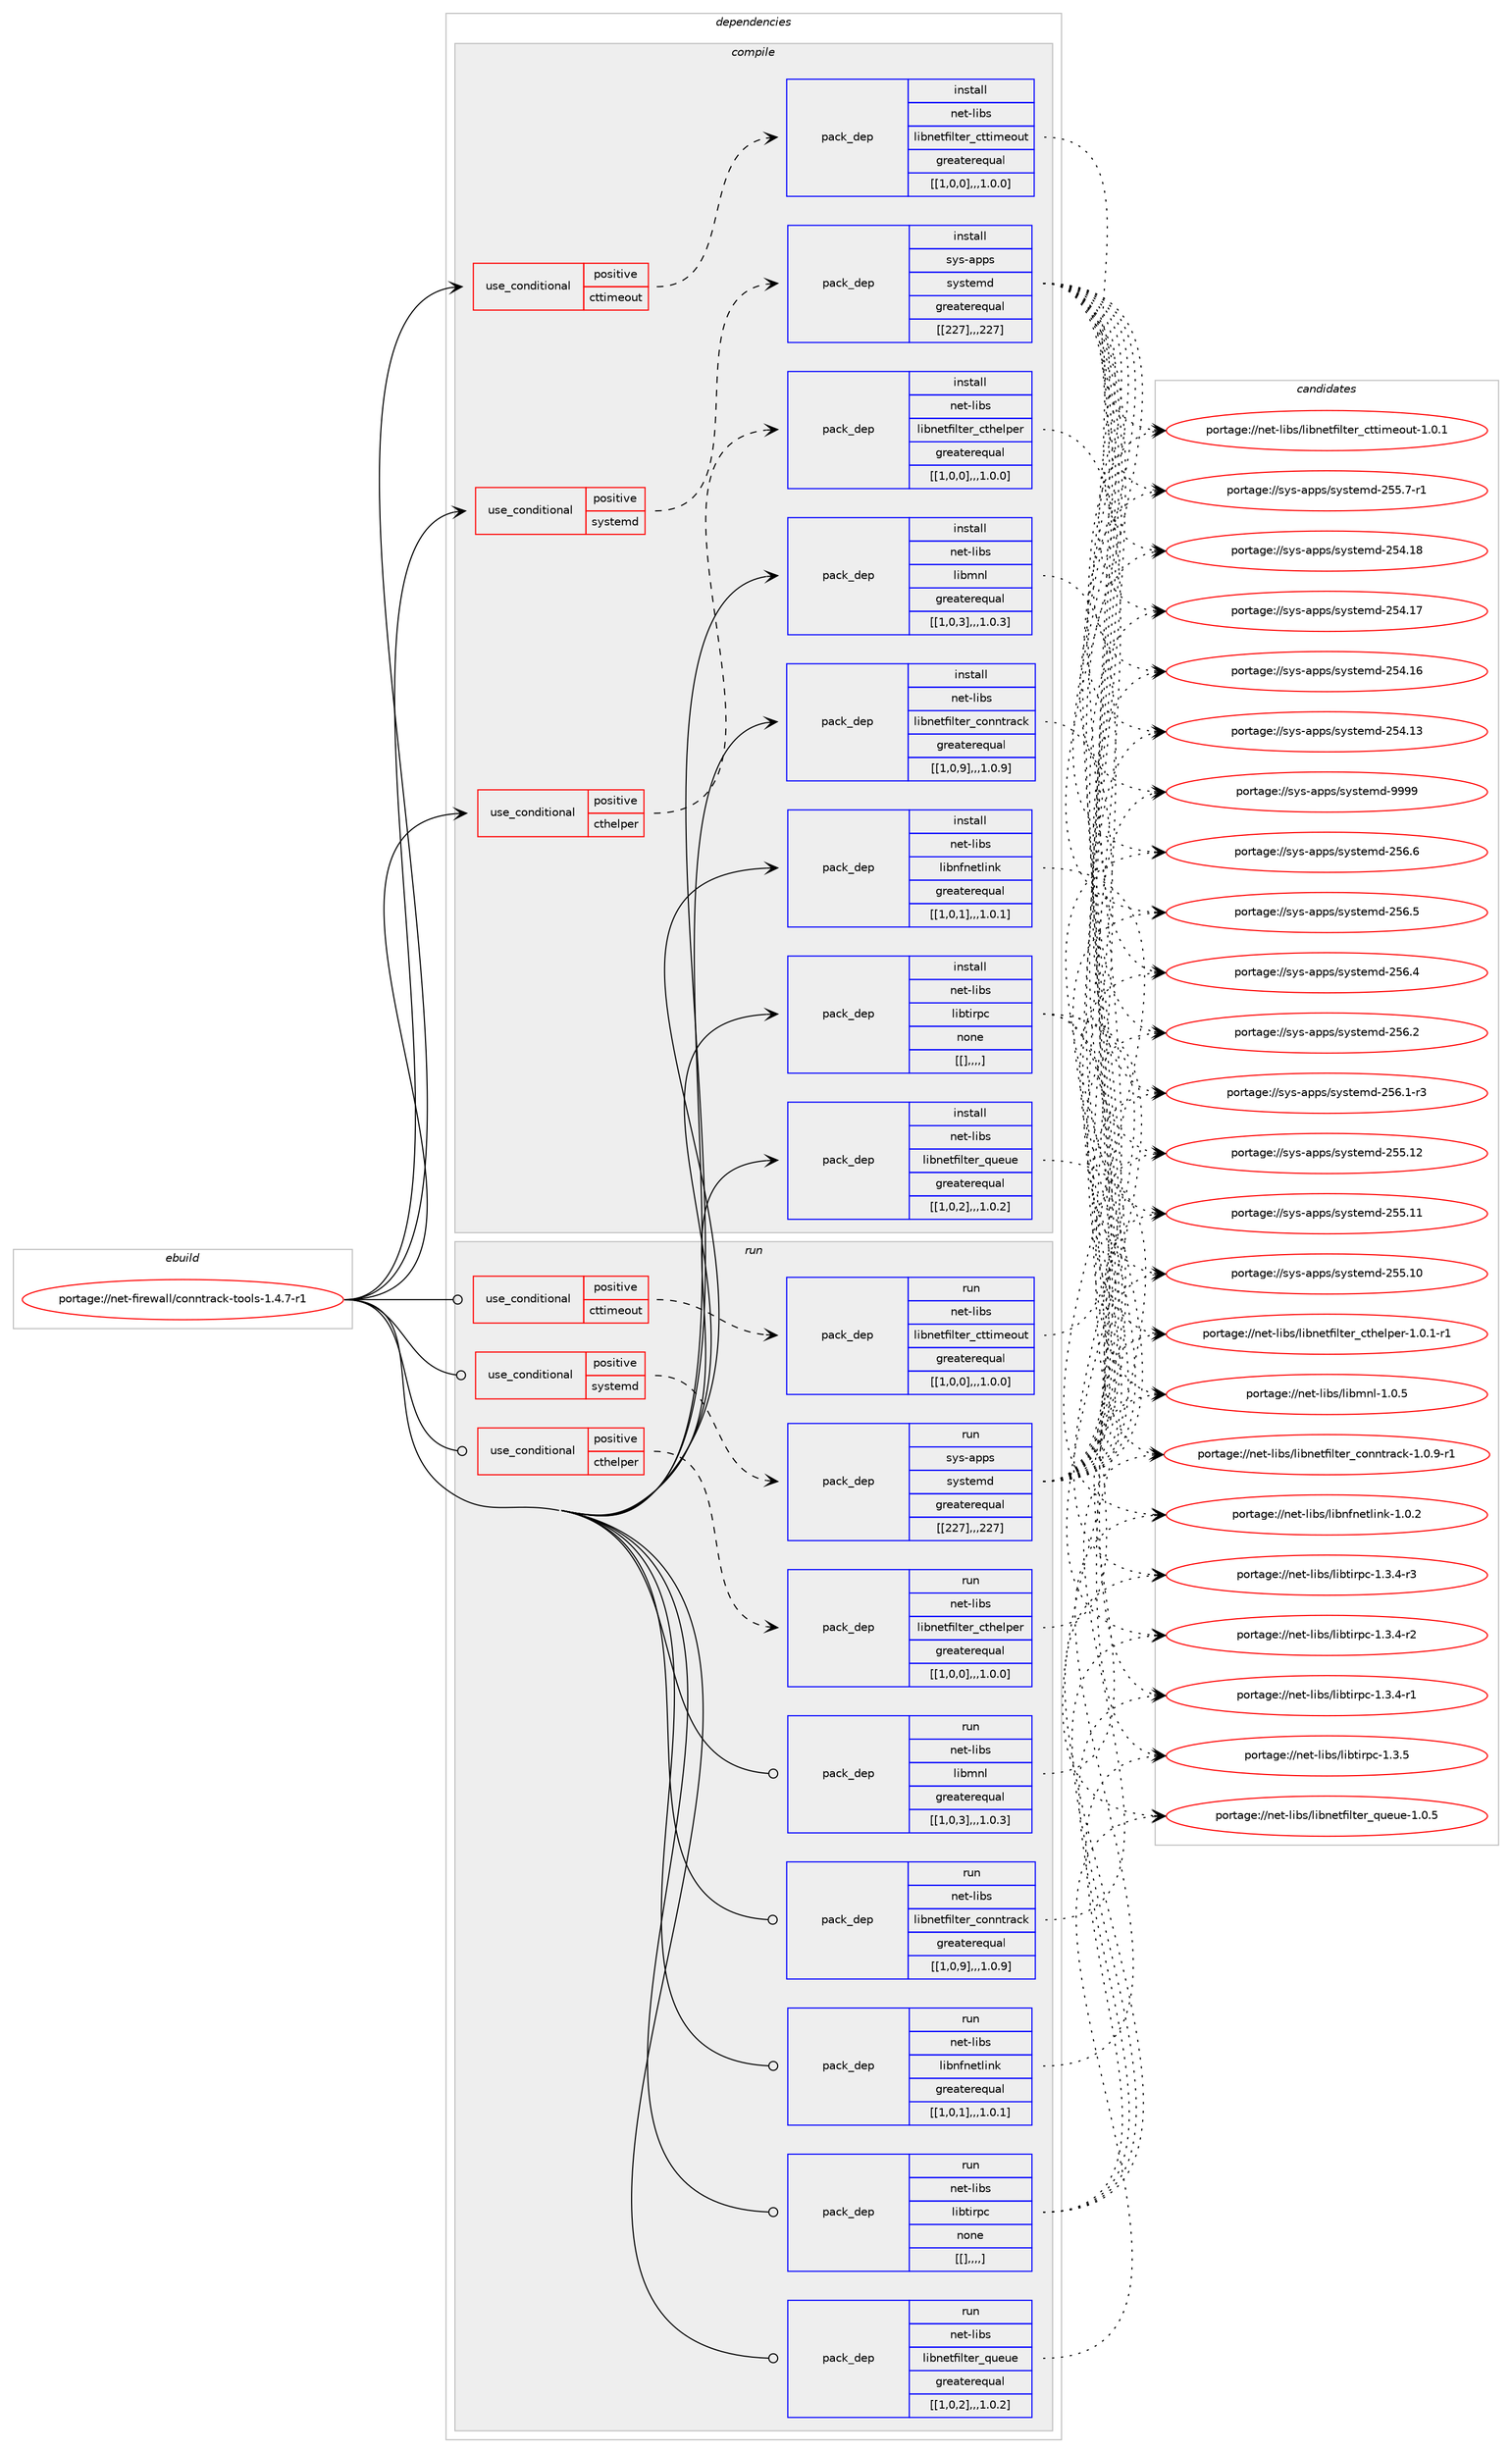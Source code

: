 digraph prolog {

# *************
# Graph options
# *************

newrank=true;
concentrate=true;
compound=true;
graph [rankdir=LR,fontname=Helvetica,fontsize=10,ranksep=1.5];#, ranksep=2.5, nodesep=0.2];
edge  [arrowhead=vee];
node  [fontname=Helvetica,fontsize=10];

# **********
# The ebuild
# **********

subgraph cluster_leftcol {
color=gray;
label=<<i>ebuild</i>>;
id [label="portage://net-firewall/conntrack-tools-1.4.7-r1", color=red, width=4, href="../net-firewall/conntrack-tools-1.4.7-r1.svg"];
}

# ****************
# The dependencies
# ****************

subgraph cluster_midcol {
color=gray;
label=<<i>dependencies</i>>;
subgraph cluster_compile {
fillcolor="#eeeeee";
style=filled;
label=<<i>compile</i>>;
subgraph cond94193 {
dependency358269 [label=<<TABLE BORDER="0" CELLBORDER="1" CELLSPACING="0" CELLPADDING="4"><TR><TD ROWSPAN="3" CELLPADDING="10">use_conditional</TD></TR><TR><TD>positive</TD></TR><TR><TD>cthelper</TD></TR></TABLE>>, shape=none, color=red];
subgraph pack261446 {
dependency358270 [label=<<TABLE BORDER="0" CELLBORDER="1" CELLSPACING="0" CELLPADDING="4" WIDTH="220"><TR><TD ROWSPAN="6" CELLPADDING="30">pack_dep</TD></TR><TR><TD WIDTH="110">install</TD></TR><TR><TD>net-libs</TD></TR><TR><TD>libnetfilter_cthelper</TD></TR><TR><TD>greaterequal</TD></TR><TR><TD>[[1,0,0],,,1.0.0]</TD></TR></TABLE>>, shape=none, color=blue];
}
dependency358269:e -> dependency358270:w [weight=20,style="dashed",arrowhead="vee"];
}
id:e -> dependency358269:w [weight=20,style="solid",arrowhead="vee"];
subgraph cond94194 {
dependency358271 [label=<<TABLE BORDER="0" CELLBORDER="1" CELLSPACING="0" CELLPADDING="4"><TR><TD ROWSPAN="3" CELLPADDING="10">use_conditional</TD></TR><TR><TD>positive</TD></TR><TR><TD>cttimeout</TD></TR></TABLE>>, shape=none, color=red];
subgraph pack261447 {
dependency358272 [label=<<TABLE BORDER="0" CELLBORDER="1" CELLSPACING="0" CELLPADDING="4" WIDTH="220"><TR><TD ROWSPAN="6" CELLPADDING="30">pack_dep</TD></TR><TR><TD WIDTH="110">install</TD></TR><TR><TD>net-libs</TD></TR><TR><TD>libnetfilter_cttimeout</TD></TR><TR><TD>greaterequal</TD></TR><TR><TD>[[1,0,0],,,1.0.0]</TD></TR></TABLE>>, shape=none, color=blue];
}
dependency358271:e -> dependency358272:w [weight=20,style="dashed",arrowhead="vee"];
}
id:e -> dependency358271:w [weight=20,style="solid",arrowhead="vee"];
subgraph cond94195 {
dependency358273 [label=<<TABLE BORDER="0" CELLBORDER="1" CELLSPACING="0" CELLPADDING="4"><TR><TD ROWSPAN="3" CELLPADDING="10">use_conditional</TD></TR><TR><TD>positive</TD></TR><TR><TD>systemd</TD></TR></TABLE>>, shape=none, color=red];
subgraph pack261448 {
dependency358274 [label=<<TABLE BORDER="0" CELLBORDER="1" CELLSPACING="0" CELLPADDING="4" WIDTH="220"><TR><TD ROWSPAN="6" CELLPADDING="30">pack_dep</TD></TR><TR><TD WIDTH="110">install</TD></TR><TR><TD>sys-apps</TD></TR><TR><TD>systemd</TD></TR><TR><TD>greaterequal</TD></TR><TR><TD>[[227],,,227]</TD></TR></TABLE>>, shape=none, color=blue];
}
dependency358273:e -> dependency358274:w [weight=20,style="dashed",arrowhead="vee"];
}
id:e -> dependency358273:w [weight=20,style="solid",arrowhead="vee"];
subgraph pack261449 {
dependency358275 [label=<<TABLE BORDER="0" CELLBORDER="1" CELLSPACING="0" CELLPADDING="4" WIDTH="220"><TR><TD ROWSPAN="6" CELLPADDING="30">pack_dep</TD></TR><TR><TD WIDTH="110">install</TD></TR><TR><TD>net-libs</TD></TR><TR><TD>libmnl</TD></TR><TR><TD>greaterequal</TD></TR><TR><TD>[[1,0,3],,,1.0.3]</TD></TR></TABLE>>, shape=none, color=blue];
}
id:e -> dependency358275:w [weight=20,style="solid",arrowhead="vee"];
subgraph pack261450 {
dependency358276 [label=<<TABLE BORDER="0" CELLBORDER="1" CELLSPACING="0" CELLPADDING="4" WIDTH="220"><TR><TD ROWSPAN="6" CELLPADDING="30">pack_dep</TD></TR><TR><TD WIDTH="110">install</TD></TR><TR><TD>net-libs</TD></TR><TR><TD>libnetfilter_conntrack</TD></TR><TR><TD>greaterequal</TD></TR><TR><TD>[[1,0,9],,,1.0.9]</TD></TR></TABLE>>, shape=none, color=blue];
}
id:e -> dependency358276:w [weight=20,style="solid",arrowhead="vee"];
subgraph pack261451 {
dependency358277 [label=<<TABLE BORDER="0" CELLBORDER="1" CELLSPACING="0" CELLPADDING="4" WIDTH="220"><TR><TD ROWSPAN="6" CELLPADDING="30">pack_dep</TD></TR><TR><TD WIDTH="110">install</TD></TR><TR><TD>net-libs</TD></TR><TR><TD>libnetfilter_queue</TD></TR><TR><TD>greaterequal</TD></TR><TR><TD>[[1,0,2],,,1.0.2]</TD></TR></TABLE>>, shape=none, color=blue];
}
id:e -> dependency358277:w [weight=20,style="solid",arrowhead="vee"];
subgraph pack261452 {
dependency358278 [label=<<TABLE BORDER="0" CELLBORDER="1" CELLSPACING="0" CELLPADDING="4" WIDTH="220"><TR><TD ROWSPAN="6" CELLPADDING="30">pack_dep</TD></TR><TR><TD WIDTH="110">install</TD></TR><TR><TD>net-libs</TD></TR><TR><TD>libnfnetlink</TD></TR><TR><TD>greaterequal</TD></TR><TR><TD>[[1,0,1],,,1.0.1]</TD></TR></TABLE>>, shape=none, color=blue];
}
id:e -> dependency358278:w [weight=20,style="solid",arrowhead="vee"];
subgraph pack261453 {
dependency358279 [label=<<TABLE BORDER="0" CELLBORDER="1" CELLSPACING="0" CELLPADDING="4" WIDTH="220"><TR><TD ROWSPAN="6" CELLPADDING="30">pack_dep</TD></TR><TR><TD WIDTH="110">install</TD></TR><TR><TD>net-libs</TD></TR><TR><TD>libtirpc</TD></TR><TR><TD>none</TD></TR><TR><TD>[[],,,,]</TD></TR></TABLE>>, shape=none, color=blue];
}
id:e -> dependency358279:w [weight=20,style="solid",arrowhead="vee"];
}
subgraph cluster_compileandrun {
fillcolor="#eeeeee";
style=filled;
label=<<i>compile and run</i>>;
}
subgraph cluster_run {
fillcolor="#eeeeee";
style=filled;
label=<<i>run</i>>;
subgraph cond94196 {
dependency358280 [label=<<TABLE BORDER="0" CELLBORDER="1" CELLSPACING="0" CELLPADDING="4"><TR><TD ROWSPAN="3" CELLPADDING="10">use_conditional</TD></TR><TR><TD>positive</TD></TR><TR><TD>cthelper</TD></TR></TABLE>>, shape=none, color=red];
subgraph pack261454 {
dependency358281 [label=<<TABLE BORDER="0" CELLBORDER="1" CELLSPACING="0" CELLPADDING="4" WIDTH="220"><TR><TD ROWSPAN="6" CELLPADDING="30">pack_dep</TD></TR><TR><TD WIDTH="110">run</TD></TR><TR><TD>net-libs</TD></TR><TR><TD>libnetfilter_cthelper</TD></TR><TR><TD>greaterequal</TD></TR><TR><TD>[[1,0,0],,,1.0.0]</TD></TR></TABLE>>, shape=none, color=blue];
}
dependency358280:e -> dependency358281:w [weight=20,style="dashed",arrowhead="vee"];
}
id:e -> dependency358280:w [weight=20,style="solid",arrowhead="odot"];
subgraph cond94197 {
dependency358282 [label=<<TABLE BORDER="0" CELLBORDER="1" CELLSPACING="0" CELLPADDING="4"><TR><TD ROWSPAN="3" CELLPADDING="10">use_conditional</TD></TR><TR><TD>positive</TD></TR><TR><TD>cttimeout</TD></TR></TABLE>>, shape=none, color=red];
subgraph pack261455 {
dependency358283 [label=<<TABLE BORDER="0" CELLBORDER="1" CELLSPACING="0" CELLPADDING="4" WIDTH="220"><TR><TD ROWSPAN="6" CELLPADDING="30">pack_dep</TD></TR><TR><TD WIDTH="110">run</TD></TR><TR><TD>net-libs</TD></TR><TR><TD>libnetfilter_cttimeout</TD></TR><TR><TD>greaterequal</TD></TR><TR><TD>[[1,0,0],,,1.0.0]</TD></TR></TABLE>>, shape=none, color=blue];
}
dependency358282:e -> dependency358283:w [weight=20,style="dashed",arrowhead="vee"];
}
id:e -> dependency358282:w [weight=20,style="solid",arrowhead="odot"];
subgraph cond94198 {
dependency358284 [label=<<TABLE BORDER="0" CELLBORDER="1" CELLSPACING="0" CELLPADDING="4"><TR><TD ROWSPAN="3" CELLPADDING="10">use_conditional</TD></TR><TR><TD>positive</TD></TR><TR><TD>systemd</TD></TR></TABLE>>, shape=none, color=red];
subgraph pack261456 {
dependency358285 [label=<<TABLE BORDER="0" CELLBORDER="1" CELLSPACING="0" CELLPADDING="4" WIDTH="220"><TR><TD ROWSPAN="6" CELLPADDING="30">pack_dep</TD></TR><TR><TD WIDTH="110">run</TD></TR><TR><TD>sys-apps</TD></TR><TR><TD>systemd</TD></TR><TR><TD>greaterequal</TD></TR><TR><TD>[[227],,,227]</TD></TR></TABLE>>, shape=none, color=blue];
}
dependency358284:e -> dependency358285:w [weight=20,style="dashed",arrowhead="vee"];
}
id:e -> dependency358284:w [weight=20,style="solid",arrowhead="odot"];
subgraph pack261457 {
dependency358286 [label=<<TABLE BORDER="0" CELLBORDER="1" CELLSPACING="0" CELLPADDING="4" WIDTH="220"><TR><TD ROWSPAN="6" CELLPADDING="30">pack_dep</TD></TR><TR><TD WIDTH="110">run</TD></TR><TR><TD>net-libs</TD></TR><TR><TD>libmnl</TD></TR><TR><TD>greaterequal</TD></TR><TR><TD>[[1,0,3],,,1.0.3]</TD></TR></TABLE>>, shape=none, color=blue];
}
id:e -> dependency358286:w [weight=20,style="solid",arrowhead="odot"];
subgraph pack261458 {
dependency358287 [label=<<TABLE BORDER="0" CELLBORDER="1" CELLSPACING="0" CELLPADDING="4" WIDTH="220"><TR><TD ROWSPAN="6" CELLPADDING="30">pack_dep</TD></TR><TR><TD WIDTH="110">run</TD></TR><TR><TD>net-libs</TD></TR><TR><TD>libnetfilter_conntrack</TD></TR><TR><TD>greaterequal</TD></TR><TR><TD>[[1,0,9],,,1.0.9]</TD></TR></TABLE>>, shape=none, color=blue];
}
id:e -> dependency358287:w [weight=20,style="solid",arrowhead="odot"];
subgraph pack261459 {
dependency358288 [label=<<TABLE BORDER="0" CELLBORDER="1" CELLSPACING="0" CELLPADDING="4" WIDTH="220"><TR><TD ROWSPAN="6" CELLPADDING="30">pack_dep</TD></TR><TR><TD WIDTH="110">run</TD></TR><TR><TD>net-libs</TD></TR><TR><TD>libnetfilter_queue</TD></TR><TR><TD>greaterequal</TD></TR><TR><TD>[[1,0,2],,,1.0.2]</TD></TR></TABLE>>, shape=none, color=blue];
}
id:e -> dependency358288:w [weight=20,style="solid",arrowhead="odot"];
subgraph pack261460 {
dependency358289 [label=<<TABLE BORDER="0" CELLBORDER="1" CELLSPACING="0" CELLPADDING="4" WIDTH="220"><TR><TD ROWSPAN="6" CELLPADDING="30">pack_dep</TD></TR><TR><TD WIDTH="110">run</TD></TR><TR><TD>net-libs</TD></TR><TR><TD>libnfnetlink</TD></TR><TR><TD>greaterequal</TD></TR><TR><TD>[[1,0,1],,,1.0.1]</TD></TR></TABLE>>, shape=none, color=blue];
}
id:e -> dependency358289:w [weight=20,style="solid",arrowhead="odot"];
subgraph pack261461 {
dependency358290 [label=<<TABLE BORDER="0" CELLBORDER="1" CELLSPACING="0" CELLPADDING="4" WIDTH="220"><TR><TD ROWSPAN="6" CELLPADDING="30">pack_dep</TD></TR><TR><TD WIDTH="110">run</TD></TR><TR><TD>net-libs</TD></TR><TR><TD>libtirpc</TD></TR><TR><TD>none</TD></TR><TR><TD>[[],,,,]</TD></TR></TABLE>>, shape=none, color=blue];
}
id:e -> dependency358290:w [weight=20,style="solid",arrowhead="odot"];
}
}

# **************
# The candidates
# **************

subgraph cluster_choices {
rank=same;
color=gray;
label=<<i>candidates</i>>;

subgraph choice261446 {
color=black;
nodesep=1;
choice1101011164510810598115471081059811010111610210510811610111495991161041011081121011144549464846494511449 [label="portage://net-libs/libnetfilter_cthelper-1.0.1-r1", color=red, width=4,href="../net-libs/libnetfilter_cthelper-1.0.1-r1.svg"];
dependency358270:e -> choice1101011164510810598115471081059811010111610210510811610111495991161041011081121011144549464846494511449:w [style=dotted,weight="100"];
}
subgraph choice261447 {
color=black;
nodesep=1;
choice110101116451081059811547108105981101011161021051081161011149599116116105109101111117116454946484649 [label="portage://net-libs/libnetfilter_cttimeout-1.0.1", color=red, width=4,href="../net-libs/libnetfilter_cttimeout-1.0.1.svg"];
dependency358272:e -> choice110101116451081059811547108105981101011161021051081161011149599116116105109101111117116454946484649:w [style=dotted,weight="100"];
}
subgraph choice261448 {
color=black;
nodesep=1;
choice1151211154597112112115471151211151161011091004557575757 [label="portage://sys-apps/systemd-9999", color=red, width=4,href="../sys-apps/systemd-9999.svg"];
choice115121115459711211211547115121115116101109100455053544654 [label="portage://sys-apps/systemd-256.6", color=red, width=4,href="../sys-apps/systemd-256.6.svg"];
choice115121115459711211211547115121115116101109100455053544653 [label="portage://sys-apps/systemd-256.5", color=red, width=4,href="../sys-apps/systemd-256.5.svg"];
choice115121115459711211211547115121115116101109100455053544652 [label="portage://sys-apps/systemd-256.4", color=red, width=4,href="../sys-apps/systemd-256.4.svg"];
choice115121115459711211211547115121115116101109100455053544650 [label="portage://sys-apps/systemd-256.2", color=red, width=4,href="../sys-apps/systemd-256.2.svg"];
choice1151211154597112112115471151211151161011091004550535446494511451 [label="portage://sys-apps/systemd-256.1-r3", color=red, width=4,href="../sys-apps/systemd-256.1-r3.svg"];
choice11512111545971121121154711512111511610110910045505353464950 [label="portage://sys-apps/systemd-255.12", color=red, width=4,href="../sys-apps/systemd-255.12.svg"];
choice11512111545971121121154711512111511610110910045505353464949 [label="portage://sys-apps/systemd-255.11", color=red, width=4,href="../sys-apps/systemd-255.11.svg"];
choice11512111545971121121154711512111511610110910045505353464948 [label="portage://sys-apps/systemd-255.10", color=red, width=4,href="../sys-apps/systemd-255.10.svg"];
choice1151211154597112112115471151211151161011091004550535346554511449 [label="portage://sys-apps/systemd-255.7-r1", color=red, width=4,href="../sys-apps/systemd-255.7-r1.svg"];
choice11512111545971121121154711512111511610110910045505352464956 [label="portage://sys-apps/systemd-254.18", color=red, width=4,href="../sys-apps/systemd-254.18.svg"];
choice11512111545971121121154711512111511610110910045505352464955 [label="portage://sys-apps/systemd-254.17", color=red, width=4,href="../sys-apps/systemd-254.17.svg"];
choice11512111545971121121154711512111511610110910045505352464954 [label="portage://sys-apps/systemd-254.16", color=red, width=4,href="../sys-apps/systemd-254.16.svg"];
choice11512111545971121121154711512111511610110910045505352464951 [label="portage://sys-apps/systemd-254.13", color=red, width=4,href="../sys-apps/systemd-254.13.svg"];
dependency358274:e -> choice1151211154597112112115471151211151161011091004557575757:w [style=dotted,weight="100"];
dependency358274:e -> choice115121115459711211211547115121115116101109100455053544654:w [style=dotted,weight="100"];
dependency358274:e -> choice115121115459711211211547115121115116101109100455053544653:w [style=dotted,weight="100"];
dependency358274:e -> choice115121115459711211211547115121115116101109100455053544652:w [style=dotted,weight="100"];
dependency358274:e -> choice115121115459711211211547115121115116101109100455053544650:w [style=dotted,weight="100"];
dependency358274:e -> choice1151211154597112112115471151211151161011091004550535446494511451:w [style=dotted,weight="100"];
dependency358274:e -> choice11512111545971121121154711512111511610110910045505353464950:w [style=dotted,weight="100"];
dependency358274:e -> choice11512111545971121121154711512111511610110910045505353464949:w [style=dotted,weight="100"];
dependency358274:e -> choice11512111545971121121154711512111511610110910045505353464948:w [style=dotted,weight="100"];
dependency358274:e -> choice1151211154597112112115471151211151161011091004550535346554511449:w [style=dotted,weight="100"];
dependency358274:e -> choice11512111545971121121154711512111511610110910045505352464956:w [style=dotted,weight="100"];
dependency358274:e -> choice11512111545971121121154711512111511610110910045505352464955:w [style=dotted,weight="100"];
dependency358274:e -> choice11512111545971121121154711512111511610110910045505352464954:w [style=dotted,weight="100"];
dependency358274:e -> choice11512111545971121121154711512111511610110910045505352464951:w [style=dotted,weight="100"];
}
subgraph choice261449 {
color=black;
nodesep=1;
choice11010111645108105981154710810598109110108454946484653 [label="portage://net-libs/libmnl-1.0.5", color=red, width=4,href="../net-libs/libmnl-1.0.5.svg"];
dependency358275:e -> choice11010111645108105981154710810598109110108454946484653:w [style=dotted,weight="100"];
}
subgraph choice261450 {
color=black;
nodesep=1;
choice11010111645108105981154710810598110101116102105108116101114959911111011011611497991074549464846574511449 [label="portage://net-libs/libnetfilter_conntrack-1.0.9-r1", color=red, width=4,href="../net-libs/libnetfilter_conntrack-1.0.9-r1.svg"];
dependency358276:e -> choice11010111645108105981154710810598110101116102105108116101114959911111011011611497991074549464846574511449:w [style=dotted,weight="100"];
}
subgraph choice261451 {
color=black;
nodesep=1;
choice1101011164510810598115471081059811010111610210510811610111495113117101117101454946484653 [label="portage://net-libs/libnetfilter_queue-1.0.5", color=red, width=4,href="../net-libs/libnetfilter_queue-1.0.5.svg"];
dependency358277:e -> choice1101011164510810598115471081059811010111610210510811610111495113117101117101454946484653:w [style=dotted,weight="100"];
}
subgraph choice261452 {
color=black;
nodesep=1;
choice11010111645108105981154710810598110102110101116108105110107454946484650 [label="portage://net-libs/libnfnetlink-1.0.2", color=red, width=4,href="../net-libs/libnfnetlink-1.0.2.svg"];
dependency358278:e -> choice11010111645108105981154710810598110102110101116108105110107454946484650:w [style=dotted,weight="100"];
}
subgraph choice261453 {
color=black;
nodesep=1;
choice1101011164510810598115471081059811610511411299454946514653 [label="portage://net-libs/libtirpc-1.3.5", color=red, width=4,href="../net-libs/libtirpc-1.3.5.svg"];
choice11010111645108105981154710810598116105114112994549465146524511451 [label="portage://net-libs/libtirpc-1.3.4-r3", color=red, width=4,href="../net-libs/libtirpc-1.3.4-r3.svg"];
choice11010111645108105981154710810598116105114112994549465146524511450 [label="portage://net-libs/libtirpc-1.3.4-r2", color=red, width=4,href="../net-libs/libtirpc-1.3.4-r2.svg"];
choice11010111645108105981154710810598116105114112994549465146524511449 [label="portage://net-libs/libtirpc-1.3.4-r1", color=red, width=4,href="../net-libs/libtirpc-1.3.4-r1.svg"];
dependency358279:e -> choice1101011164510810598115471081059811610511411299454946514653:w [style=dotted,weight="100"];
dependency358279:e -> choice11010111645108105981154710810598116105114112994549465146524511451:w [style=dotted,weight="100"];
dependency358279:e -> choice11010111645108105981154710810598116105114112994549465146524511450:w [style=dotted,weight="100"];
dependency358279:e -> choice11010111645108105981154710810598116105114112994549465146524511449:w [style=dotted,weight="100"];
}
subgraph choice261454 {
color=black;
nodesep=1;
choice1101011164510810598115471081059811010111610210510811610111495991161041011081121011144549464846494511449 [label="portage://net-libs/libnetfilter_cthelper-1.0.1-r1", color=red, width=4,href="../net-libs/libnetfilter_cthelper-1.0.1-r1.svg"];
dependency358281:e -> choice1101011164510810598115471081059811010111610210510811610111495991161041011081121011144549464846494511449:w [style=dotted,weight="100"];
}
subgraph choice261455 {
color=black;
nodesep=1;
choice110101116451081059811547108105981101011161021051081161011149599116116105109101111117116454946484649 [label="portage://net-libs/libnetfilter_cttimeout-1.0.1", color=red, width=4,href="../net-libs/libnetfilter_cttimeout-1.0.1.svg"];
dependency358283:e -> choice110101116451081059811547108105981101011161021051081161011149599116116105109101111117116454946484649:w [style=dotted,weight="100"];
}
subgraph choice261456 {
color=black;
nodesep=1;
choice1151211154597112112115471151211151161011091004557575757 [label="portage://sys-apps/systemd-9999", color=red, width=4,href="../sys-apps/systemd-9999.svg"];
choice115121115459711211211547115121115116101109100455053544654 [label="portage://sys-apps/systemd-256.6", color=red, width=4,href="../sys-apps/systemd-256.6.svg"];
choice115121115459711211211547115121115116101109100455053544653 [label="portage://sys-apps/systemd-256.5", color=red, width=4,href="../sys-apps/systemd-256.5.svg"];
choice115121115459711211211547115121115116101109100455053544652 [label="portage://sys-apps/systemd-256.4", color=red, width=4,href="../sys-apps/systemd-256.4.svg"];
choice115121115459711211211547115121115116101109100455053544650 [label="portage://sys-apps/systemd-256.2", color=red, width=4,href="../sys-apps/systemd-256.2.svg"];
choice1151211154597112112115471151211151161011091004550535446494511451 [label="portage://sys-apps/systemd-256.1-r3", color=red, width=4,href="../sys-apps/systemd-256.1-r3.svg"];
choice11512111545971121121154711512111511610110910045505353464950 [label="portage://sys-apps/systemd-255.12", color=red, width=4,href="../sys-apps/systemd-255.12.svg"];
choice11512111545971121121154711512111511610110910045505353464949 [label="portage://sys-apps/systemd-255.11", color=red, width=4,href="../sys-apps/systemd-255.11.svg"];
choice11512111545971121121154711512111511610110910045505353464948 [label="portage://sys-apps/systemd-255.10", color=red, width=4,href="../sys-apps/systemd-255.10.svg"];
choice1151211154597112112115471151211151161011091004550535346554511449 [label="portage://sys-apps/systemd-255.7-r1", color=red, width=4,href="../sys-apps/systemd-255.7-r1.svg"];
choice11512111545971121121154711512111511610110910045505352464956 [label="portage://sys-apps/systemd-254.18", color=red, width=4,href="../sys-apps/systemd-254.18.svg"];
choice11512111545971121121154711512111511610110910045505352464955 [label="portage://sys-apps/systemd-254.17", color=red, width=4,href="../sys-apps/systemd-254.17.svg"];
choice11512111545971121121154711512111511610110910045505352464954 [label="portage://sys-apps/systemd-254.16", color=red, width=4,href="../sys-apps/systemd-254.16.svg"];
choice11512111545971121121154711512111511610110910045505352464951 [label="portage://sys-apps/systemd-254.13", color=red, width=4,href="../sys-apps/systemd-254.13.svg"];
dependency358285:e -> choice1151211154597112112115471151211151161011091004557575757:w [style=dotted,weight="100"];
dependency358285:e -> choice115121115459711211211547115121115116101109100455053544654:w [style=dotted,weight="100"];
dependency358285:e -> choice115121115459711211211547115121115116101109100455053544653:w [style=dotted,weight="100"];
dependency358285:e -> choice115121115459711211211547115121115116101109100455053544652:w [style=dotted,weight="100"];
dependency358285:e -> choice115121115459711211211547115121115116101109100455053544650:w [style=dotted,weight="100"];
dependency358285:e -> choice1151211154597112112115471151211151161011091004550535446494511451:w [style=dotted,weight="100"];
dependency358285:e -> choice11512111545971121121154711512111511610110910045505353464950:w [style=dotted,weight="100"];
dependency358285:e -> choice11512111545971121121154711512111511610110910045505353464949:w [style=dotted,weight="100"];
dependency358285:e -> choice11512111545971121121154711512111511610110910045505353464948:w [style=dotted,weight="100"];
dependency358285:e -> choice1151211154597112112115471151211151161011091004550535346554511449:w [style=dotted,weight="100"];
dependency358285:e -> choice11512111545971121121154711512111511610110910045505352464956:w [style=dotted,weight="100"];
dependency358285:e -> choice11512111545971121121154711512111511610110910045505352464955:w [style=dotted,weight="100"];
dependency358285:e -> choice11512111545971121121154711512111511610110910045505352464954:w [style=dotted,weight="100"];
dependency358285:e -> choice11512111545971121121154711512111511610110910045505352464951:w [style=dotted,weight="100"];
}
subgraph choice261457 {
color=black;
nodesep=1;
choice11010111645108105981154710810598109110108454946484653 [label="portage://net-libs/libmnl-1.0.5", color=red, width=4,href="../net-libs/libmnl-1.0.5.svg"];
dependency358286:e -> choice11010111645108105981154710810598109110108454946484653:w [style=dotted,weight="100"];
}
subgraph choice261458 {
color=black;
nodesep=1;
choice11010111645108105981154710810598110101116102105108116101114959911111011011611497991074549464846574511449 [label="portage://net-libs/libnetfilter_conntrack-1.0.9-r1", color=red, width=4,href="../net-libs/libnetfilter_conntrack-1.0.9-r1.svg"];
dependency358287:e -> choice11010111645108105981154710810598110101116102105108116101114959911111011011611497991074549464846574511449:w [style=dotted,weight="100"];
}
subgraph choice261459 {
color=black;
nodesep=1;
choice1101011164510810598115471081059811010111610210510811610111495113117101117101454946484653 [label="portage://net-libs/libnetfilter_queue-1.0.5", color=red, width=4,href="../net-libs/libnetfilter_queue-1.0.5.svg"];
dependency358288:e -> choice1101011164510810598115471081059811010111610210510811610111495113117101117101454946484653:w [style=dotted,weight="100"];
}
subgraph choice261460 {
color=black;
nodesep=1;
choice11010111645108105981154710810598110102110101116108105110107454946484650 [label="portage://net-libs/libnfnetlink-1.0.2", color=red, width=4,href="../net-libs/libnfnetlink-1.0.2.svg"];
dependency358289:e -> choice11010111645108105981154710810598110102110101116108105110107454946484650:w [style=dotted,weight="100"];
}
subgraph choice261461 {
color=black;
nodesep=1;
choice1101011164510810598115471081059811610511411299454946514653 [label="portage://net-libs/libtirpc-1.3.5", color=red, width=4,href="../net-libs/libtirpc-1.3.5.svg"];
choice11010111645108105981154710810598116105114112994549465146524511451 [label="portage://net-libs/libtirpc-1.3.4-r3", color=red, width=4,href="../net-libs/libtirpc-1.3.4-r3.svg"];
choice11010111645108105981154710810598116105114112994549465146524511450 [label="portage://net-libs/libtirpc-1.3.4-r2", color=red, width=4,href="../net-libs/libtirpc-1.3.4-r2.svg"];
choice11010111645108105981154710810598116105114112994549465146524511449 [label="portage://net-libs/libtirpc-1.3.4-r1", color=red, width=4,href="../net-libs/libtirpc-1.3.4-r1.svg"];
dependency358290:e -> choice1101011164510810598115471081059811610511411299454946514653:w [style=dotted,weight="100"];
dependency358290:e -> choice11010111645108105981154710810598116105114112994549465146524511451:w [style=dotted,weight="100"];
dependency358290:e -> choice11010111645108105981154710810598116105114112994549465146524511450:w [style=dotted,weight="100"];
dependency358290:e -> choice11010111645108105981154710810598116105114112994549465146524511449:w [style=dotted,weight="100"];
}
}

}

